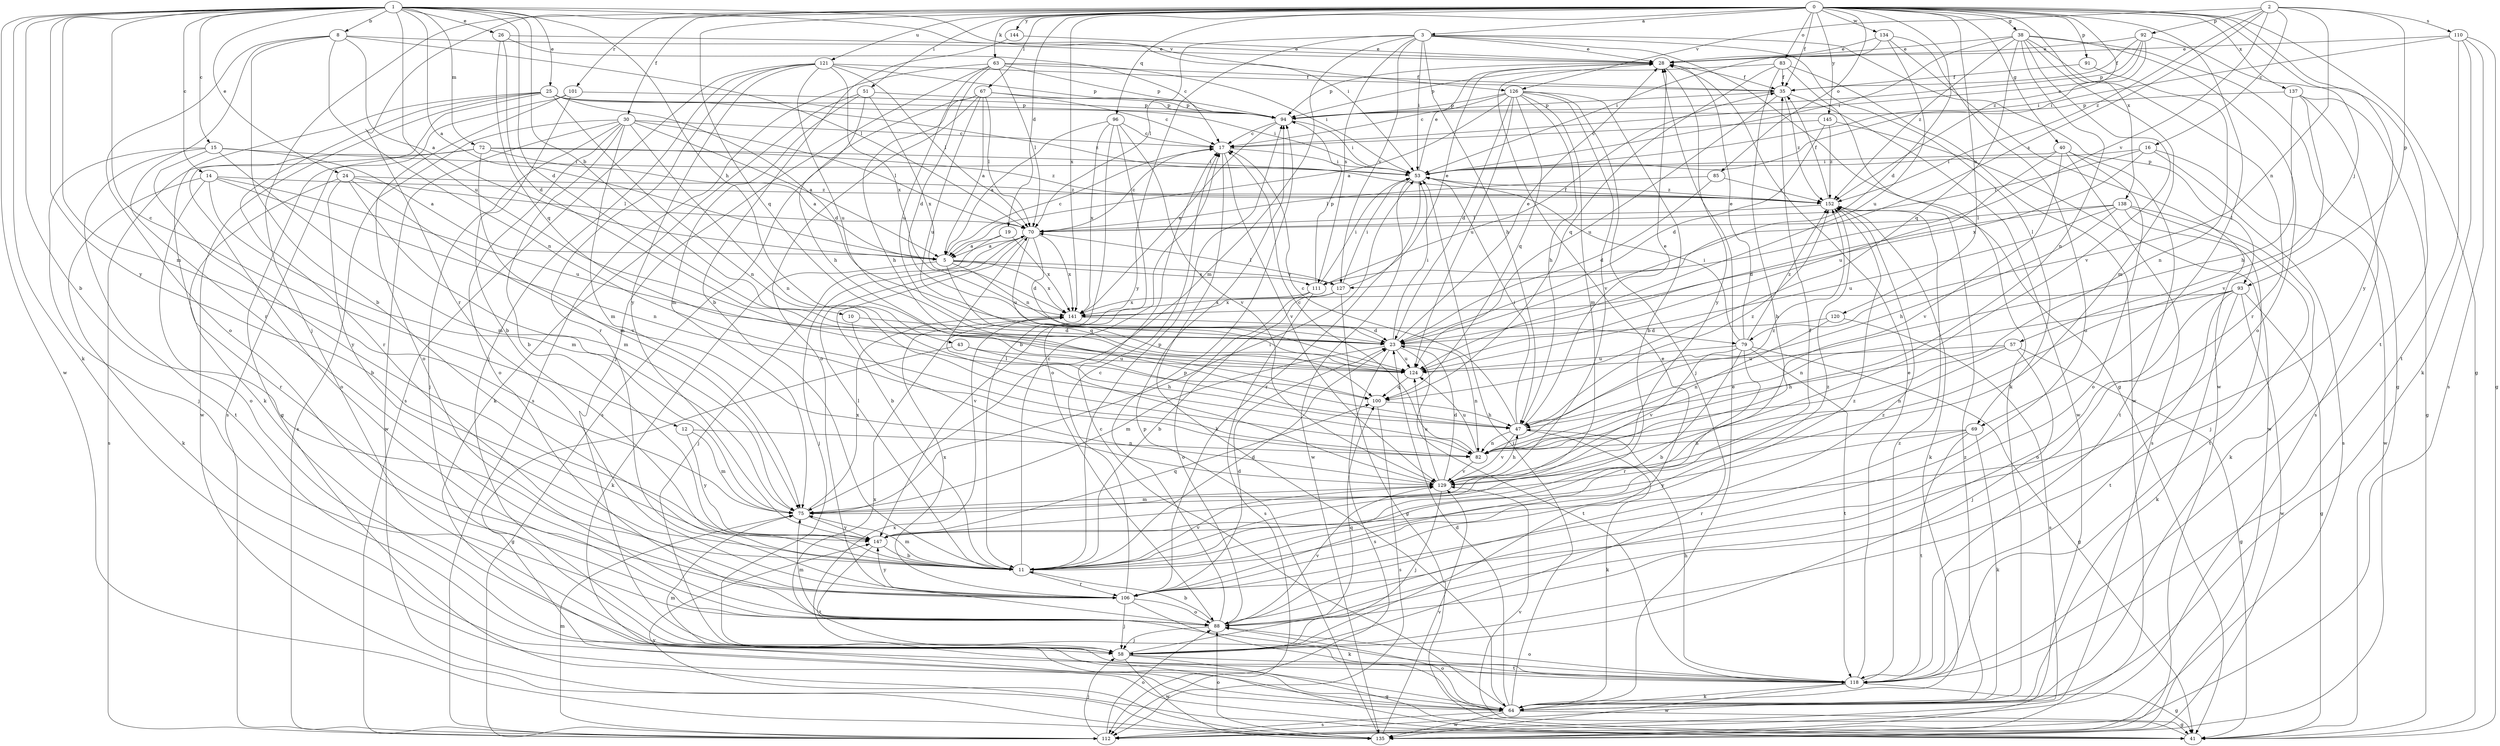 strict digraph  {
0;
1;
2;
3;
5;
8;
10;
11;
12;
14;
15;
16;
17;
19;
23;
24;
25;
26;
28;
30;
35;
38;
40;
41;
43;
47;
51;
53;
57;
58;
63;
64;
67;
69;
70;
72;
75;
79;
82;
83;
85;
88;
91;
92;
93;
94;
96;
100;
101;
106;
110;
111;
112;
118;
120;
121;
124;
126;
127;
129;
134;
135;
137;
138;
141;
144;
145;
147;
152;
0 -> 3  [label=a];
0 -> 19  [label=d];
0 -> 23  [label=d];
0 -> 30  [label=f];
0 -> 35  [label=f];
0 -> 38  [label=g];
0 -> 40  [label=g];
0 -> 41  [label=g];
0 -> 51  [label=i];
0 -> 57  [label=j];
0 -> 58  [label=j];
0 -> 63  [label=k];
0 -> 67  [label=l];
0 -> 69  [label=l];
0 -> 83  [label=o];
0 -> 85  [label=o];
0 -> 91  [label=p];
0 -> 96  [label=q];
0 -> 100  [label=q];
0 -> 101  [label=r];
0 -> 106  [label=r];
0 -> 118  [label=t];
0 -> 120  [label=u];
0 -> 121  [label=u];
0 -> 134  [label=w];
0 -> 137  [label=x];
0 -> 138  [label=x];
0 -> 141  [label=x];
0 -> 144  [label=y];
0 -> 145  [label=y];
0 -> 152  [label=z];
1 -> 5  [label=a];
1 -> 8  [label=b];
1 -> 10  [label=b];
1 -> 11  [label=b];
1 -> 12  [label=c];
1 -> 14  [label=c];
1 -> 15  [label=c];
1 -> 23  [label=d];
1 -> 24  [label=e];
1 -> 25  [label=e];
1 -> 26  [label=e];
1 -> 43  [label=h];
1 -> 53  [label=i];
1 -> 64  [label=k];
1 -> 72  [label=m];
1 -> 75  [label=m];
1 -> 124  [label=u];
1 -> 126  [label=v];
1 -> 135  [label=w];
1 -> 147  [label=y];
2 -> 16  [label=c];
2 -> 79  [label=n];
2 -> 92  [label=p];
2 -> 93  [label=p];
2 -> 110  [label=s];
2 -> 111  [label=s];
2 -> 126  [label=v];
2 -> 127  [label=v];
2 -> 152  [label=z];
3 -> 28  [label=e];
3 -> 41  [label=g];
3 -> 47  [label=h];
3 -> 53  [label=i];
3 -> 69  [label=l];
3 -> 70  [label=l];
3 -> 75  [label=m];
3 -> 93  [label=p];
3 -> 111  [label=s];
3 -> 127  [label=v];
3 -> 147  [label=y];
5 -> 17  [label=c];
5 -> 64  [label=k];
5 -> 79  [label=n];
5 -> 100  [label=q];
5 -> 111  [label=s];
5 -> 127  [label=v];
5 -> 141  [label=x];
8 -> 5  [label=a];
8 -> 11  [label=b];
8 -> 28  [label=e];
8 -> 70  [label=l];
8 -> 82  [label=n];
8 -> 88  [label=o];
8 -> 106  [label=r];
10 -> 23  [label=d];
10 -> 129  [label=v];
11 -> 17  [label=c];
11 -> 23  [label=d];
11 -> 35  [label=f];
11 -> 70  [label=l];
11 -> 75  [label=m];
11 -> 94  [label=p];
11 -> 106  [label=r];
11 -> 129  [label=v];
11 -> 152  [label=z];
12 -> 75  [label=m];
12 -> 82  [label=n];
12 -> 147  [label=y];
14 -> 64  [label=k];
14 -> 75  [label=m];
14 -> 82  [label=n];
14 -> 88  [label=o];
14 -> 124  [label=u];
14 -> 152  [label=z];
15 -> 5  [label=a];
15 -> 53  [label=i];
15 -> 58  [label=j];
15 -> 75  [label=m];
15 -> 118  [label=t];
15 -> 147  [label=y];
16 -> 53  [label=i];
16 -> 70  [label=l];
16 -> 112  [label=s];
16 -> 135  [label=w];
16 -> 141  [label=x];
17 -> 53  [label=i];
17 -> 64  [label=k];
17 -> 129  [label=v];
19 -> 5  [label=a];
19 -> 58  [label=j];
19 -> 141  [label=x];
23 -> 28  [label=e];
23 -> 53  [label=i];
23 -> 75  [label=m];
23 -> 82  [label=n];
23 -> 112  [label=s];
23 -> 118  [label=t];
23 -> 124  [label=u];
24 -> 11  [label=b];
24 -> 70  [label=l];
24 -> 75  [label=m];
24 -> 106  [label=r];
24 -> 129  [label=v];
24 -> 152  [label=z];
25 -> 23  [label=d];
25 -> 41  [label=g];
25 -> 53  [label=i];
25 -> 64  [label=k];
25 -> 82  [label=n];
25 -> 94  [label=p];
25 -> 106  [label=r];
25 -> 135  [label=w];
25 -> 152  [label=z];
26 -> 17  [label=c];
26 -> 23  [label=d];
26 -> 28  [label=e];
26 -> 100  [label=q];
28 -> 35  [label=f];
28 -> 94  [label=p];
28 -> 147  [label=y];
30 -> 5  [label=a];
30 -> 11  [label=b];
30 -> 17  [label=c];
30 -> 58  [label=j];
30 -> 70  [label=l];
30 -> 75  [label=m];
30 -> 82  [label=n];
30 -> 88  [label=o];
30 -> 112  [label=s];
30 -> 135  [label=w];
35 -> 94  [label=p];
35 -> 124  [label=u];
35 -> 135  [label=w];
35 -> 152  [label=z];
38 -> 28  [label=e];
38 -> 41  [label=g];
38 -> 53  [label=i];
38 -> 75  [label=m];
38 -> 82  [label=n];
38 -> 88  [label=o];
38 -> 100  [label=q];
38 -> 106  [label=r];
38 -> 129  [label=v];
38 -> 152  [label=z];
40 -> 53  [label=i];
40 -> 88  [label=o];
40 -> 112  [label=s];
40 -> 118  [label=t];
40 -> 124  [label=u];
40 -> 129  [label=v];
41 -> 129  [label=v];
41 -> 141  [label=x];
43 -> 41  [label=g];
43 -> 47  [label=h];
43 -> 124  [label=u];
47 -> 17  [label=c];
47 -> 28  [label=e];
47 -> 53  [label=i];
47 -> 64  [label=k];
47 -> 82  [label=n];
47 -> 129  [label=v];
47 -> 152  [label=z];
51 -> 47  [label=h];
51 -> 64  [label=k];
51 -> 75  [label=m];
51 -> 94  [label=p];
51 -> 141  [label=x];
53 -> 28  [label=e];
53 -> 106  [label=r];
53 -> 135  [label=w];
53 -> 152  [label=z];
57 -> 41  [label=g];
57 -> 47  [label=h];
57 -> 58  [label=j];
57 -> 82  [label=n];
57 -> 124  [label=u];
58 -> 28  [label=e];
58 -> 41  [label=g];
58 -> 100  [label=q];
58 -> 118  [label=t];
58 -> 135  [label=w];
63 -> 23  [label=d];
63 -> 35  [label=f];
63 -> 53  [label=i];
63 -> 58  [label=j];
63 -> 70  [label=l];
63 -> 94  [label=p];
63 -> 112  [label=s];
63 -> 124  [label=u];
64 -> 17  [label=c];
64 -> 23  [label=d];
64 -> 28  [label=e];
64 -> 41  [label=g];
64 -> 53  [label=i];
64 -> 88  [label=o];
64 -> 112  [label=s];
64 -> 135  [label=w];
64 -> 152  [label=z];
67 -> 5  [label=a];
67 -> 17  [label=c];
67 -> 47  [label=h];
67 -> 70  [label=l];
67 -> 88  [label=o];
67 -> 94  [label=p];
67 -> 112  [label=s];
67 -> 124  [label=u];
69 -> 64  [label=k];
69 -> 82  [label=n];
69 -> 106  [label=r];
69 -> 118  [label=t];
69 -> 147  [label=y];
70 -> 5  [label=a];
70 -> 11  [label=b];
70 -> 17  [label=c];
70 -> 23  [label=d];
70 -> 58  [label=j];
70 -> 124  [label=u];
70 -> 141  [label=x];
72 -> 5  [label=a];
72 -> 53  [label=i];
72 -> 75  [label=m];
72 -> 88  [label=o];
72 -> 112  [label=s];
72 -> 152  [label=z];
75 -> 53  [label=i];
75 -> 141  [label=x];
75 -> 147  [label=y];
79 -> 11  [label=b];
79 -> 28  [label=e];
79 -> 41  [label=g];
79 -> 53  [label=i];
79 -> 106  [label=r];
79 -> 118  [label=t];
79 -> 124  [label=u];
79 -> 129  [label=v];
79 -> 152  [label=z];
82 -> 17  [label=c];
82 -> 124  [label=u];
82 -> 129  [label=v];
82 -> 152  [label=z];
83 -> 11  [label=b];
83 -> 35  [label=f];
83 -> 64  [label=k];
83 -> 94  [label=p];
83 -> 100  [label=q];
83 -> 135  [label=w];
85 -> 23  [label=d];
85 -> 70  [label=l];
85 -> 152  [label=z];
88 -> 11  [label=b];
88 -> 58  [label=j];
88 -> 75  [label=m];
88 -> 94  [label=p];
88 -> 129  [label=v];
88 -> 152  [label=z];
91 -> 35  [label=f];
91 -> 82  [label=n];
92 -> 17  [label=c];
92 -> 28  [label=e];
92 -> 35  [label=f];
92 -> 53  [label=i];
92 -> 94  [label=p];
92 -> 147  [label=y];
93 -> 41  [label=g];
93 -> 64  [label=k];
93 -> 82  [label=n];
93 -> 88  [label=o];
93 -> 118  [label=t];
93 -> 135  [label=w];
93 -> 141  [label=x];
94 -> 17  [label=c];
94 -> 53  [label=i];
94 -> 141  [label=x];
96 -> 5  [label=a];
96 -> 11  [label=b];
96 -> 17  [label=c];
96 -> 88  [label=o];
96 -> 129  [label=v];
96 -> 141  [label=x];
100 -> 47  [label=h];
100 -> 112  [label=s];
101 -> 11  [label=b];
101 -> 88  [label=o];
101 -> 94  [label=p];
101 -> 112  [label=s];
106 -> 17  [label=c];
106 -> 23  [label=d];
106 -> 58  [label=j];
106 -> 64  [label=k];
106 -> 88  [label=o];
106 -> 141  [label=x];
106 -> 147  [label=y];
106 -> 152  [label=z];
110 -> 28  [label=e];
110 -> 41  [label=g];
110 -> 53  [label=i];
110 -> 64  [label=k];
110 -> 112  [label=s];
110 -> 118  [label=t];
111 -> 35  [label=f];
111 -> 53  [label=i];
111 -> 88  [label=o];
111 -> 94  [label=p];
111 -> 112  [label=s];
111 -> 141  [label=x];
112 -> 58  [label=j];
112 -> 75  [label=m];
112 -> 88  [label=o];
118 -> 28  [label=e];
118 -> 41  [label=g];
118 -> 47  [label=h];
118 -> 64  [label=k];
118 -> 75  [label=m];
118 -> 88  [label=o];
118 -> 135  [label=w];
118 -> 141  [label=x];
118 -> 152  [label=z];
120 -> 23  [label=d];
120 -> 82  [label=n];
120 -> 112  [label=s];
121 -> 35  [label=f];
121 -> 58  [label=j];
121 -> 70  [label=l];
121 -> 94  [label=p];
121 -> 106  [label=r];
121 -> 112  [label=s];
121 -> 124  [label=u];
121 -> 141  [label=x];
121 -> 147  [label=y];
124 -> 100  [label=q];
126 -> 5  [label=a];
126 -> 11  [label=b];
126 -> 17  [label=c];
126 -> 23  [label=d];
126 -> 47  [label=h];
126 -> 58  [label=j];
126 -> 75  [label=m];
126 -> 94  [label=p];
126 -> 100  [label=q];
126 -> 124  [label=u];
126 -> 129  [label=v];
127 -> 11  [label=b];
127 -> 28  [label=e];
127 -> 41  [label=g];
127 -> 53  [label=i];
127 -> 70  [label=l];
127 -> 141  [label=x];
129 -> 23  [label=d];
129 -> 47  [label=h];
129 -> 58  [label=j];
129 -> 70  [label=l];
129 -> 75  [label=m];
129 -> 124  [label=u];
134 -> 28  [label=e];
134 -> 53  [label=i];
134 -> 88  [label=o];
134 -> 124  [label=u];
134 -> 135  [label=w];
135 -> 88  [label=o];
135 -> 94  [label=p];
135 -> 129  [label=v];
135 -> 147  [label=y];
137 -> 41  [label=g];
137 -> 47  [label=h];
137 -> 94  [label=p];
137 -> 112  [label=s];
137 -> 129  [label=v];
138 -> 23  [label=d];
138 -> 47  [label=h];
138 -> 58  [label=j];
138 -> 64  [label=k];
138 -> 70  [label=l];
138 -> 118  [label=t];
138 -> 124  [label=u];
141 -> 23  [label=d];
144 -> 11  [label=b];
144 -> 28  [label=e];
145 -> 17  [label=c];
145 -> 23  [label=d];
145 -> 135  [label=w];
145 -> 152  [label=z];
147 -> 11  [label=b];
147 -> 100  [label=q];
147 -> 118  [label=t];
152 -> 35  [label=f];
152 -> 64  [label=k];
152 -> 70  [label=l];
}
